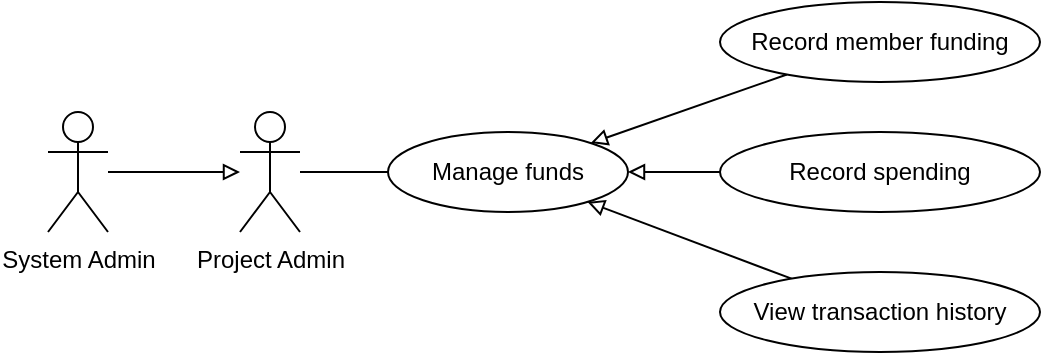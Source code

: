 <mxfile version="13.4.5" type="device"><diagram id="B_e0ADp4Lfw11rQyEePn" name="Page-1"><mxGraphModel dx="1086" dy="806" grid="1" gridSize="10" guides="1" tooltips="1" connect="1" arrows="1" fold="1" page="1" pageScale="1" pageWidth="827" pageHeight="1169" math="0" shadow="0"><root><mxCell id="0"/><mxCell id="1" parent="0"/><mxCell id="fNNIB6qOGqsuYqy6JTz1-24" style="edgeStyle=none;rounded=0;orthogonalLoop=1;jettySize=auto;html=1;endArrow=none;endFill=0;" parent="1" source="fNNIB6qOGqsuYqy6JTz1-27" target="fNNIB6qOGqsuYqy6JTz1-32" edge="1"><mxGeometry relative="1" as="geometry"><mxPoint x="300" y="120" as="sourcePoint"/></mxGeometry></mxCell><mxCell id="fNNIB6qOGqsuYqy6JTz1-27" value="Project Admin" style="shape=umlActor;verticalLabelPosition=bottom;verticalAlign=top;html=1;outlineConnect=0;" parent="1" vertex="1"><mxGeometry x="270" y="90" width="30" height="60" as="geometry"/></mxCell><mxCell id="fNNIB6qOGqsuYqy6JTz1-32" value="Manage funds" style="ellipse;whiteSpace=wrap;html=1;" parent="1" vertex="1"><mxGeometry x="344" y="100" width="120" height="40" as="geometry"/></mxCell><mxCell id="fNNIB6qOGqsuYqy6JTz1-33" style="rounded=0;orthogonalLoop=1;jettySize=auto;html=1;endArrow=block;endFill=0;" parent="1" source="fNNIB6qOGqsuYqy6JTz1-34" target="fNNIB6qOGqsuYqy6JTz1-32" edge="1"><mxGeometry relative="1" as="geometry"/></mxCell><mxCell id="fNNIB6qOGqsuYqy6JTz1-34" value="Record member funding" style="ellipse;whiteSpace=wrap;html=1;" parent="1" vertex="1"><mxGeometry x="510" y="35" width="160" height="40" as="geometry"/></mxCell><mxCell id="fNNIB6qOGqsuYqy6JTz1-42" style="edgeStyle=none;rounded=0;orthogonalLoop=1;jettySize=auto;html=1;endArrow=block;endFill=0;" parent="1" source="fNNIB6qOGqsuYqy6JTz1-41" target="fNNIB6qOGqsuYqy6JTz1-27" edge="1"><mxGeometry relative="1" as="geometry"/></mxCell><mxCell id="fNNIB6qOGqsuYqy6JTz1-41" value="System Admin" style="shape=umlActor;verticalLabelPosition=bottom;verticalAlign=top;html=1;outlineConnect=0;" parent="1" vertex="1"><mxGeometry x="174" y="90" width="30" height="60" as="geometry"/></mxCell><mxCell id="fNNIB6qOGqsuYqy6JTz1-44" style="edgeStyle=none;rounded=0;orthogonalLoop=1;jettySize=auto;html=1;endArrow=block;endFill=0;" parent="1" source="fNNIB6qOGqsuYqy6JTz1-43" target="fNNIB6qOGqsuYqy6JTz1-32" edge="1"><mxGeometry relative="1" as="geometry"/></mxCell><mxCell id="fNNIB6qOGqsuYqy6JTz1-43" value="Record spending" style="ellipse;whiteSpace=wrap;html=1;" parent="1" vertex="1"><mxGeometry x="510" y="100" width="160" height="40" as="geometry"/></mxCell><mxCell id="7nbRDxao85hFas9HC2j--2" style="rounded=0;orthogonalLoop=1;jettySize=auto;html=1;endArrow=block;endFill=0;" edge="1" parent="1" source="7nbRDxao85hFas9HC2j--1" target="fNNIB6qOGqsuYqy6JTz1-32"><mxGeometry relative="1" as="geometry"/></mxCell><mxCell id="7nbRDxao85hFas9HC2j--1" value="View transaction history" style="ellipse;whiteSpace=wrap;html=1;" vertex="1" parent="1"><mxGeometry x="510" y="170" width="160" height="40" as="geometry"/></mxCell></root></mxGraphModel></diagram></mxfile>